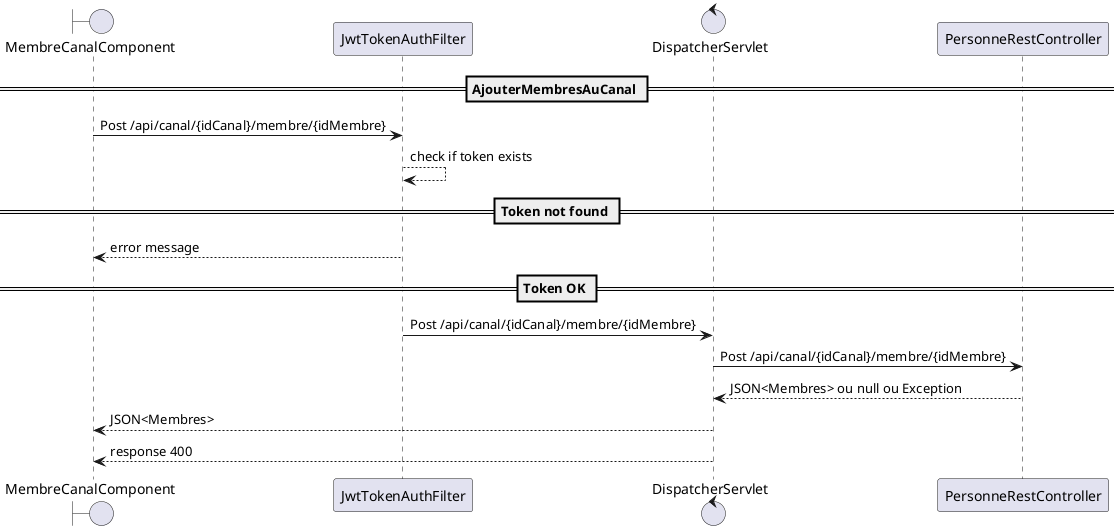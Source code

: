 
@startuml
== AjouterMembresAuCanal ==

boundary MembreCanalComponent
participant JwtTokenAuthFilter
control DispatcherServlet 

MembreCanalComponent -> JwtTokenAuthFilter : Post /api/canal/{idCanal}/membre/{idMembre}
JwtTokenAuthFilter --> JwtTokenAuthFilter : check if token exists
==Token not found ==
JwtTokenAuthFilter --> MembreCanalComponent : error message 
==Token OK ==
JwtTokenAuthFilter -> DispatcherServlet : Post /api/canal/{idCanal}/membre/{idMembre}
DispatcherServlet -> PersonneRestController : Post /api/canal/{idCanal}/membre/{idMembre}
PersonneRestController --> DispatcherServlet : JSON<Membres> ou null ou Exception
DispatcherServlet --> MembreCanalComponent : JSON<Membres>
DispatcherServlet --> MembreCanalComponent : response 400
@enduml